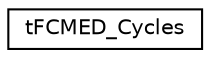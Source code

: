 digraph G
{
  edge [fontname="Helvetica",fontsize="10",labelfontname="Helvetica",labelfontsize="10"];
  node [fontname="Helvetica",fontsize="10",shape=record];
  rankdir=LR;
  Node1 [label="tFCMED_Cycles",height=0.2,width=0.4,color="black", fillcolor="white", style="filled",URL="$d9/df2/structtFCMED__Cycles.html"];
}

